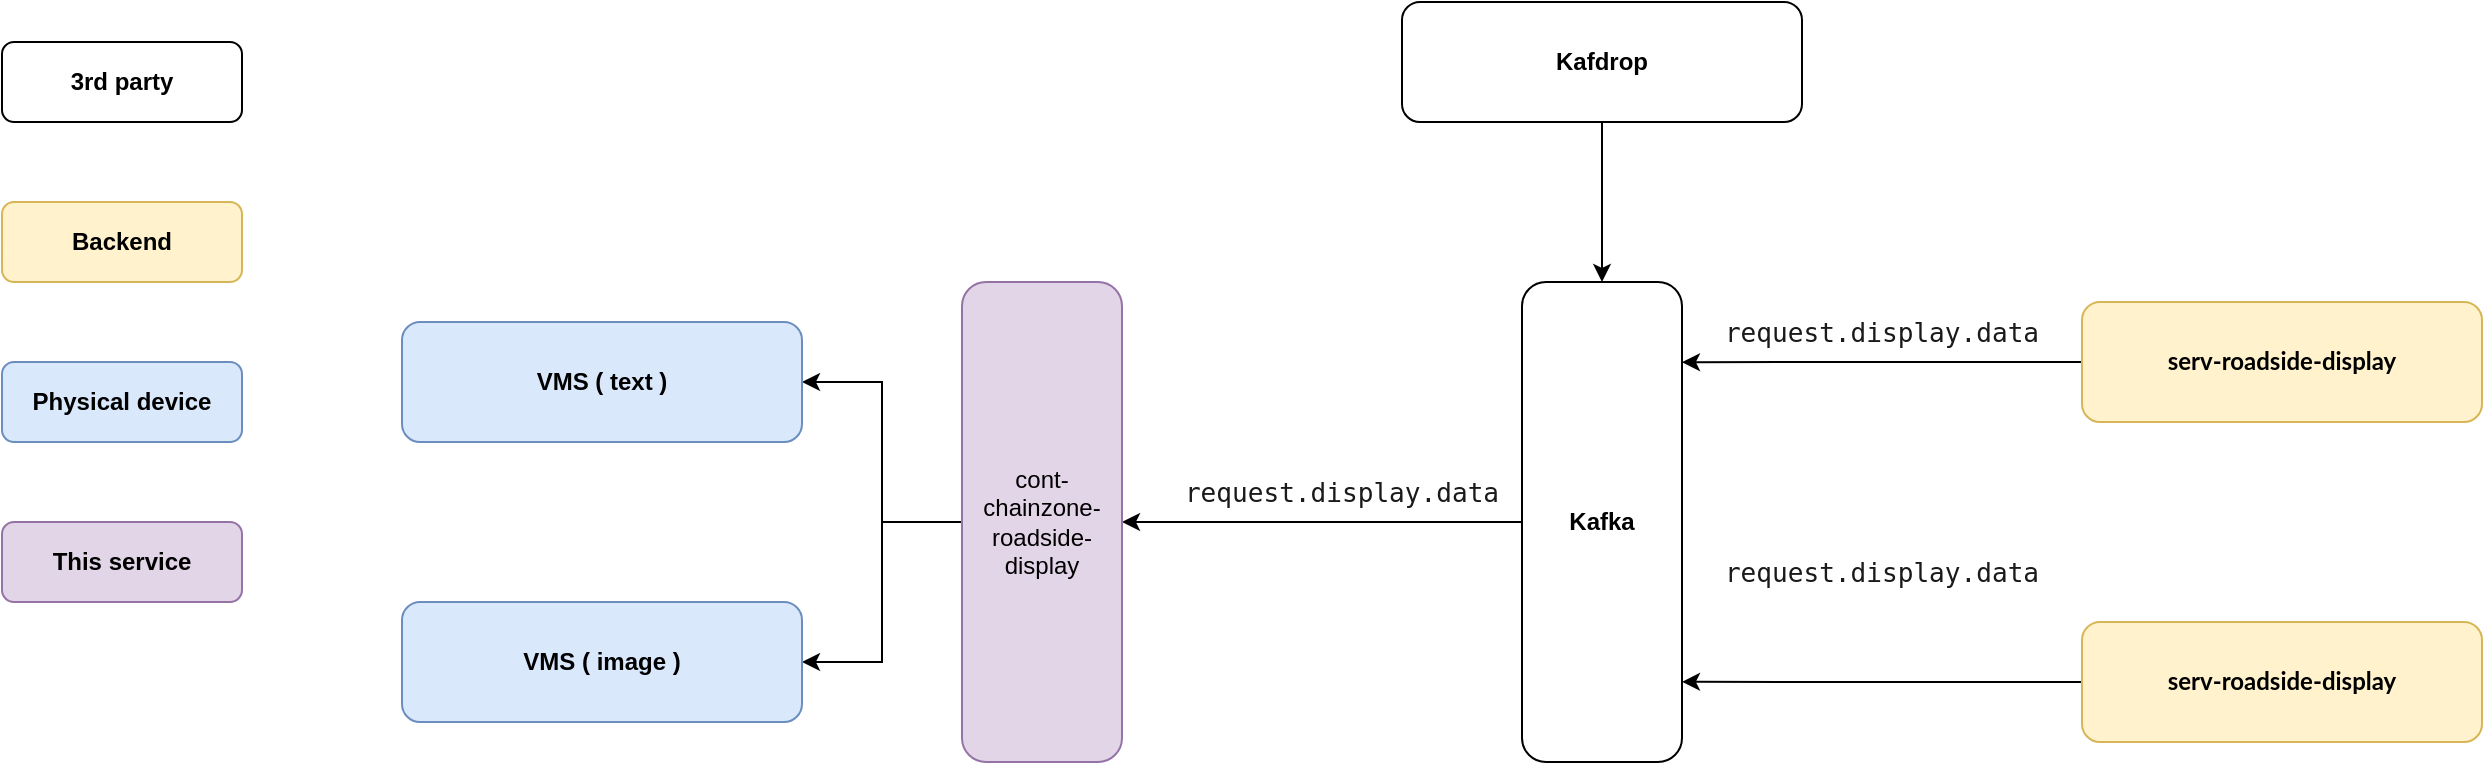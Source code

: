 <mxfile version="16.5.6" type="github">
  <diagram id="2VKphMpQnsFtxef0W3cm" name="Page-1">
    <mxGraphModel dx="1420" dy="802" grid="1" gridSize="10" guides="1" tooltips="1" connect="1" arrows="1" fold="1" page="1" pageScale="1" pageWidth="1600" pageHeight="900" math="0" shadow="0">
      <root>
        <mxCell id="0" />
        <mxCell id="1" parent="0" />
        <mxCell id="ijjAwtKuk9FhlcGkmzOh-1" value="&lt;b&gt;Backend&lt;/b&gt;" style="rounded=1;whiteSpace=wrap;html=1;fillColor=#fff2cc;strokeColor=#d6b656;" parent="1" vertex="1">
          <mxGeometry x="120" y="360" width="120" height="40" as="geometry" />
        </mxCell>
        <mxCell id="ijjAwtKuk9FhlcGkmzOh-2" value="&lt;b&gt;This service&lt;/b&gt;" style="rounded=1;whiteSpace=wrap;html=1;fillColor=#e1d5e7;strokeColor=#9673a6;" parent="1" vertex="1">
          <mxGeometry x="120" y="520" width="120" height="40" as="geometry" />
        </mxCell>
        <mxCell id="ijjAwtKuk9FhlcGkmzOh-3" value="&lt;b&gt;Kafdrop&lt;/b&gt;" style="rounded=1;whiteSpace=wrap;html=1;" parent="1" vertex="1">
          <mxGeometry x="820" y="260" width="200" height="60" as="geometry" />
        </mxCell>
        <mxCell id="OCcd-2-wiwHDYpxShDI8-17" style="edgeStyle=orthogonalEdgeStyle;rounded=0;orthogonalLoop=1;jettySize=auto;html=1;entryX=1;entryY=0.5;entryDx=0;entryDy=0;" edge="1" parent="1" source="ijjAwtKuk9FhlcGkmzOh-4" target="ijjAwtKuk9FhlcGkmzOh-8">
          <mxGeometry relative="1" as="geometry" />
        </mxCell>
        <mxCell id="ijjAwtKuk9FhlcGkmzOh-4" value="&lt;b&gt;Kafka&lt;/b&gt;" style="rounded=1;whiteSpace=wrap;html=1;" parent="1" vertex="1">
          <mxGeometry x="880" y="400" width="80" height="240" as="geometry" />
        </mxCell>
        <mxCell id="ijjAwtKuk9FhlcGkmzOh-5" value="" style="endArrow=classic;html=1;rounded=0;fontColor=#1A1A1A;entryX=0.5;entryY=0;entryDx=0;entryDy=0;" parent="1" source="ijjAwtKuk9FhlcGkmzOh-3" target="ijjAwtKuk9FhlcGkmzOh-4" edge="1">
          <mxGeometry width="50" height="50" relative="1" as="geometry">
            <mxPoint x="760" y="390" as="sourcePoint" />
            <mxPoint x="810" y="340" as="targetPoint" />
          </mxGeometry>
        </mxCell>
        <mxCell id="ijjAwtKuk9FhlcGkmzOh-7" value="&lt;b&gt;3rd party&lt;/b&gt;" style="rounded=1;whiteSpace=wrap;html=1;" parent="1" vertex="1">
          <mxGeometry x="120" y="280" width="120" height="40" as="geometry" />
        </mxCell>
        <mxCell id="OCcd-2-wiwHDYpxShDI8-20" style="edgeStyle=orthogonalEdgeStyle;rounded=0;orthogonalLoop=1;jettySize=auto;html=1;entryX=1;entryY=0.5;entryDx=0;entryDy=0;" edge="1" parent="1" source="ijjAwtKuk9FhlcGkmzOh-8" target="ijjAwtKuk9FhlcGkmzOh-11">
          <mxGeometry relative="1" as="geometry" />
        </mxCell>
        <mxCell id="OCcd-2-wiwHDYpxShDI8-21" style="edgeStyle=orthogonalEdgeStyle;rounded=0;orthogonalLoop=1;jettySize=auto;html=1;entryX=1;entryY=0.5;entryDx=0;entryDy=0;" edge="1" parent="1" source="ijjAwtKuk9FhlcGkmzOh-8" target="OCcd-2-wiwHDYpxShDI8-19">
          <mxGeometry relative="1" as="geometry" />
        </mxCell>
        <mxCell id="ijjAwtKuk9FhlcGkmzOh-8" value="cont-chainzone-roadside-display" style="rounded=1;whiteSpace=wrap;html=1;fillColor=#e1d5e7;strokeColor=#9673a6;" parent="1" vertex="1">
          <mxGeometry x="600" y="400" width="80" height="240" as="geometry" />
        </mxCell>
        <mxCell id="ijjAwtKuk9FhlcGkmzOh-9" value="&lt;pre&gt;&lt;font face=&quot;jetbrains mono, monospace&quot; color=&quot;#1a1a1a&quot;&gt;&lt;span style=&quot;font-size: 13.067px ; background-color: rgb(255 , 255 , 255)&quot;&gt;request.display.data&lt;/span&gt;&lt;/font&gt;&lt;font color=&quot;#bbbbbb&quot; face=&quot;jetbrains mono, monospace&quot; style=&quot;background-color: rgb(40 , 44 , 52)&quot;&gt;&lt;span style=&quot;font-size: 9.8pt&quot;&gt;&lt;br&gt;&lt;/span&gt;&lt;/font&gt;&lt;/pre&gt;" style="text;html=1;strokeColor=none;fillColor=none;align=center;verticalAlign=middle;whiteSpace=wrap;rounded=0;" parent="1" vertex="1">
          <mxGeometry x="700" y="490" width="180" height="30" as="geometry" />
        </mxCell>
        <mxCell id="OCcd-2-wiwHDYpxShDI8-16" style="edgeStyle=orthogonalEdgeStyle;rounded=0;orthogonalLoop=1;jettySize=auto;html=1;entryX=1;entryY=0.833;entryDx=0;entryDy=0;entryPerimeter=0;" edge="1" parent="1" source="ijjAwtKuk9FhlcGkmzOh-10" target="ijjAwtKuk9FhlcGkmzOh-4">
          <mxGeometry relative="1" as="geometry" />
        </mxCell>
        <mxCell id="ijjAwtKuk9FhlcGkmzOh-10" value="&lt;span style=&quot;font-family: &amp;#34;lato&amp;#34; , &amp;#34;arial&amp;#34;&quot;&gt;&lt;b&gt;&lt;font style=&quot;font-size: 12px&quot;&gt;serv-roadside-display&lt;/font&gt;&lt;/b&gt;&lt;/span&gt;" style="rounded=1;whiteSpace=wrap;html=1;fillColor=#fff2cc;strokeColor=#d6b656;" parent="1" vertex="1">
          <mxGeometry x="1160" y="570" width="200" height="60" as="geometry" />
        </mxCell>
        <mxCell id="ijjAwtKuk9FhlcGkmzOh-11" value="&lt;b&gt;VMS ( text )&lt;/b&gt;" style="rounded=1;whiteSpace=wrap;html=1;fillColor=#dae8fc;strokeColor=#6c8ebf;" parent="1" vertex="1">
          <mxGeometry x="320" y="420" width="200" height="60" as="geometry" />
        </mxCell>
        <mxCell id="ijjAwtKuk9FhlcGkmzOh-16" value="&lt;pre&gt;&lt;font face=&quot;jetbrains mono, monospace&quot; color=&quot;#1a1a1a&quot;&gt;&lt;span style=&quot;font-size: 13.067px ; background-color: rgb(255 , 255 , 255)&quot;&gt;request.display.data&lt;/span&gt;&lt;/font&gt;&lt;font color=&quot;#bbbbbb&quot; face=&quot;jetbrains mono, monospace&quot; style=&quot;background-color: rgb(40 , 44 , 52)&quot;&gt;&lt;span style=&quot;font-size: 9.8pt&quot;&gt;&lt;br&gt;&lt;/span&gt;&lt;/font&gt;&lt;/pre&gt;" style="text;html=1;strokeColor=none;fillColor=none;align=center;verticalAlign=middle;whiteSpace=wrap;rounded=0;" parent="1" vertex="1">
          <mxGeometry x="970" y="410" width="180" height="30" as="geometry" />
        </mxCell>
        <mxCell id="OCcd-2-wiwHDYpxShDI8-13" style="edgeStyle=orthogonalEdgeStyle;rounded=0;orthogonalLoop=1;jettySize=auto;html=1;entryX=1;entryY=0.167;entryDx=0;entryDy=0;entryPerimeter=0;" edge="1" parent="1" source="OCcd-2-wiwHDYpxShDI8-3" target="ijjAwtKuk9FhlcGkmzOh-4">
          <mxGeometry relative="1" as="geometry" />
        </mxCell>
        <mxCell id="OCcd-2-wiwHDYpxShDI8-3" value="&lt;span style=&quot;font-family: &amp;#34;lato&amp;#34; , &amp;#34;arial&amp;#34;&quot;&gt;&lt;b&gt;&lt;font style=&quot;font-size: 12px&quot;&gt;serv-roadside-display&lt;/font&gt;&lt;/b&gt;&lt;/span&gt;" style="rounded=1;whiteSpace=wrap;html=1;fillColor=#fff2cc;strokeColor=#d6b656;" vertex="1" parent="1">
          <mxGeometry x="1160" y="410" width="200" height="60" as="geometry" />
        </mxCell>
        <mxCell id="OCcd-2-wiwHDYpxShDI8-15" value="&lt;pre&gt;&lt;font face=&quot;jetbrains mono, monospace&quot; color=&quot;#1a1a1a&quot;&gt;&lt;span style=&quot;font-size: 13.067px ; background-color: rgb(255 , 255 , 255)&quot;&gt;request.display.data&lt;/span&gt;&lt;/font&gt;&lt;font color=&quot;#bbbbbb&quot; face=&quot;jetbrains mono, monospace&quot; style=&quot;background-color: rgb(40 , 44 , 52)&quot;&gt;&lt;span style=&quot;font-size: 9.8pt&quot;&gt;&lt;br&gt;&lt;/span&gt;&lt;/font&gt;&lt;/pre&gt;" style="text;html=1;strokeColor=none;fillColor=none;align=center;verticalAlign=middle;whiteSpace=wrap;rounded=0;" vertex="1" parent="1">
          <mxGeometry x="970" y="530" width="180" height="30" as="geometry" />
        </mxCell>
        <mxCell id="OCcd-2-wiwHDYpxShDI8-19" value="&lt;b&gt;VMS ( image )&lt;/b&gt;" style="rounded=1;whiteSpace=wrap;html=1;fillColor=#dae8fc;strokeColor=#6c8ebf;" vertex="1" parent="1">
          <mxGeometry x="320" y="560" width="200" height="60" as="geometry" />
        </mxCell>
        <mxCell id="OCcd-2-wiwHDYpxShDI8-23" value="&lt;b&gt;Physical device&lt;/b&gt;" style="rounded=1;whiteSpace=wrap;html=1;fillColor=#dae8fc;strokeColor=#6c8ebf;" vertex="1" parent="1">
          <mxGeometry x="120" y="440" width="120" height="40" as="geometry" />
        </mxCell>
      </root>
    </mxGraphModel>
  </diagram>
</mxfile>
